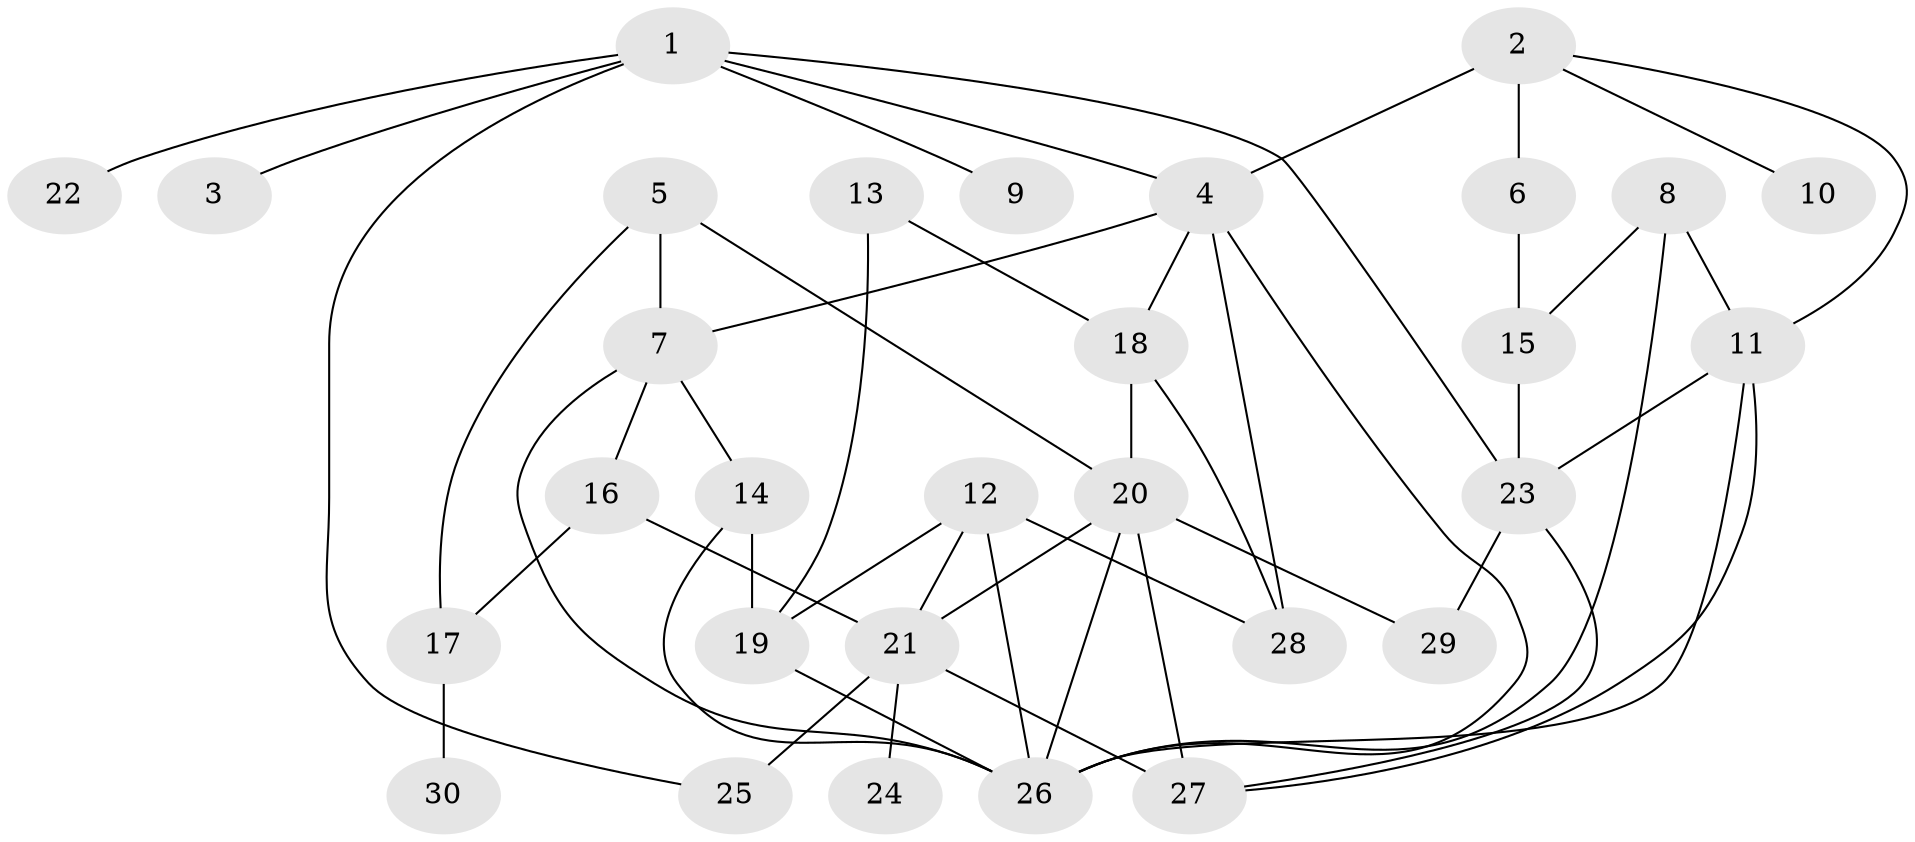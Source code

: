 // original degree distribution, {4: 0.2, 5: 0.08333333333333333, 3: 0.2833333333333333, 1: 0.23333333333333334, 2: 0.16666666666666666, 6: 0.03333333333333333}
// Generated by graph-tools (version 1.1) at 2025/25/03/09/25 03:25:27]
// undirected, 30 vertices, 51 edges
graph export_dot {
graph [start="1"]
  node [color=gray90,style=filled];
  1;
  2;
  3;
  4;
  5;
  6;
  7;
  8;
  9;
  10;
  11;
  12;
  13;
  14;
  15;
  16;
  17;
  18;
  19;
  20;
  21;
  22;
  23;
  24;
  25;
  26;
  27;
  28;
  29;
  30;
  1 -- 3 [weight=1.0];
  1 -- 4 [weight=1.0];
  1 -- 9 [weight=1.0];
  1 -- 22 [weight=1.0];
  1 -- 23 [weight=1.0];
  1 -- 25 [weight=1.0];
  2 -- 4 [weight=1.0];
  2 -- 6 [weight=2.0];
  2 -- 10 [weight=1.0];
  2 -- 11 [weight=1.0];
  4 -- 7 [weight=1.0];
  4 -- 18 [weight=1.0];
  4 -- 26 [weight=1.0];
  4 -- 28 [weight=1.0];
  5 -- 7 [weight=1.0];
  5 -- 17 [weight=1.0];
  5 -- 20 [weight=1.0];
  6 -- 15 [weight=1.0];
  7 -- 14 [weight=1.0];
  7 -- 16 [weight=1.0];
  7 -- 26 [weight=1.0];
  8 -- 11 [weight=1.0];
  8 -- 15 [weight=1.0];
  8 -- 26 [weight=1.0];
  11 -- 23 [weight=1.0];
  11 -- 26 [weight=1.0];
  11 -- 27 [weight=1.0];
  12 -- 19 [weight=1.0];
  12 -- 21 [weight=1.0];
  12 -- 26 [weight=1.0];
  12 -- 28 [weight=1.0];
  13 -- 18 [weight=1.0];
  13 -- 19 [weight=1.0];
  14 -- 19 [weight=1.0];
  14 -- 26 [weight=2.0];
  15 -- 23 [weight=1.0];
  16 -- 17 [weight=1.0];
  16 -- 21 [weight=1.0];
  17 -- 30 [weight=1.0];
  18 -- 20 [weight=1.0];
  18 -- 28 [weight=1.0];
  19 -- 26 [weight=2.0];
  20 -- 21 [weight=1.0];
  20 -- 26 [weight=1.0];
  20 -- 27 [weight=1.0];
  20 -- 29 [weight=1.0];
  21 -- 24 [weight=1.0];
  21 -- 25 [weight=2.0];
  21 -- 27 [weight=1.0];
  23 -- 27 [weight=1.0];
  23 -- 29 [weight=1.0];
}
